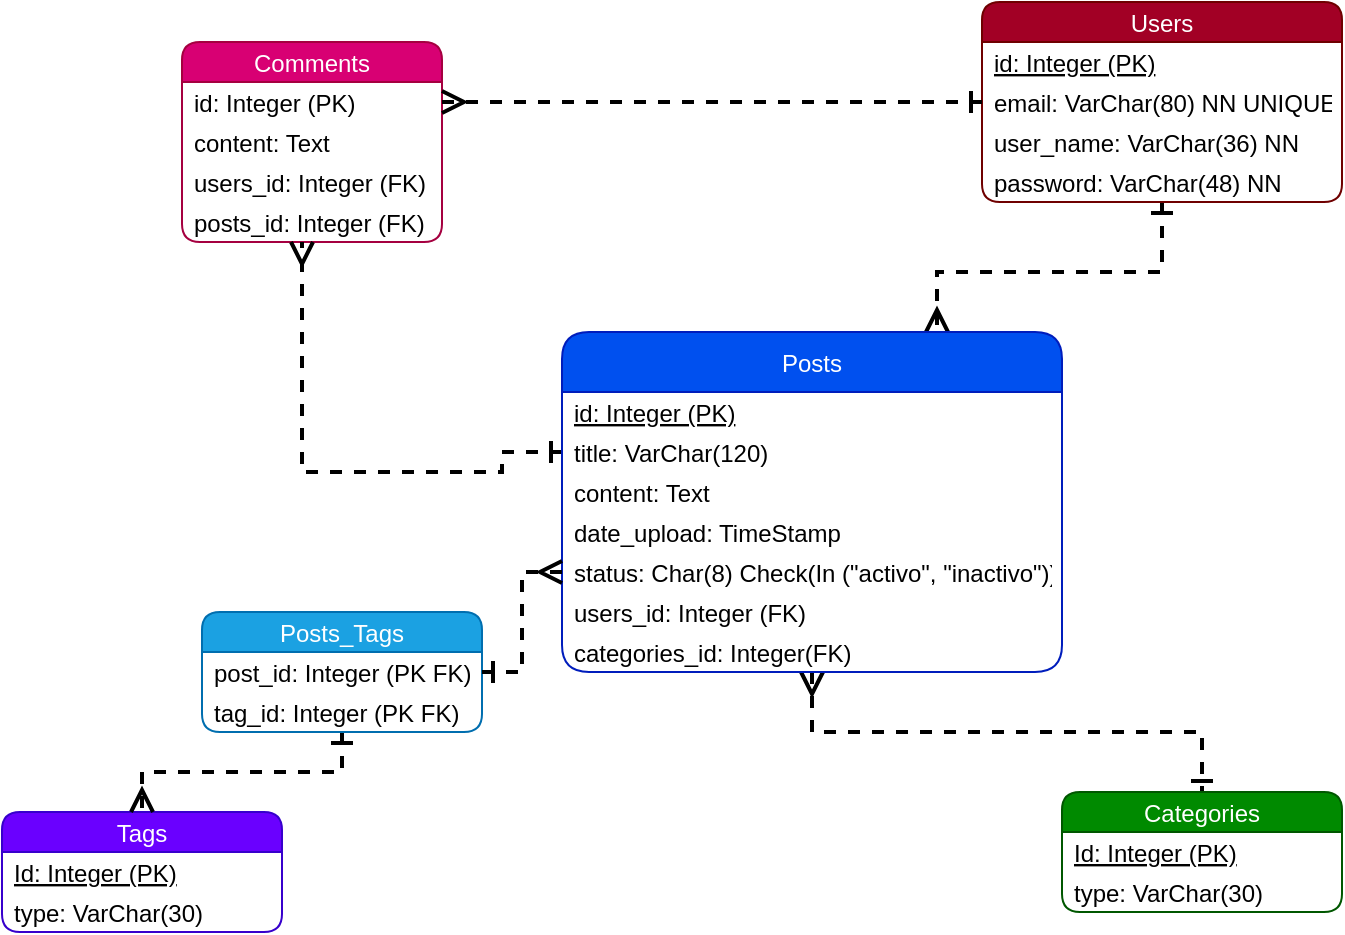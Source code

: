 <mxfile version="16.1.2" type="device"><diagram id="-Vph5WIk9c4kY5mQ3lh_" name="Page-1"><mxGraphModel dx="1718" dy="1653" grid="1" gridSize="10" guides="1" tooltips="1" connect="1" arrows="1" fold="1" page="1" pageScale="1" pageWidth="850" pageHeight="1100" background="none" math="0" shadow="0"><root><mxCell id="0"/><mxCell id="1" parent="0"/><mxCell id="EKbvVv6ZixiE7X-eRIgU-75" value="Comments" style="swimlane;fontStyle=0;childLayout=stackLayout;horizontal=1;startSize=20;horizontalStack=0;resizeParent=1;resizeParentMax=0;resizeLast=0;collapsible=1;marginBottom=0;rounded=1;shadow=0;glass=0;sketch=0;strokeColor=#A50040;strokeWidth=1;fillColor=#d80073;fontColor=#ffffff;" vertex="1" parent="1"><mxGeometry x="-720" y="-995" width="130" height="100" as="geometry"><mxRectangle x="-730" y="-1010" width="50" height="20" as="alternateBounds"/></mxGeometry></mxCell><mxCell id="EKbvVv6ZixiE7X-eRIgU-76" value="id: Integer (PK)" style="text;strokeColor=none;fillColor=none;align=left;verticalAlign=middle;spacingLeft=4;spacingRight=4;overflow=hidden;points=[[0,0.5],[1,0.5]];portConstraint=eastwest;rotatable=0;rounded=1;shadow=0;glass=0;sketch=0;" vertex="1" parent="EKbvVv6ZixiE7X-eRIgU-75"><mxGeometry y="20" width="130" height="20" as="geometry"/></mxCell><mxCell id="EKbvVv6ZixiE7X-eRIgU-77" value="content: Text" style="text;strokeColor=none;fillColor=none;align=left;verticalAlign=middle;spacingLeft=4;spacingRight=4;overflow=hidden;points=[[0,0.5],[1,0.5]];portConstraint=eastwest;rotatable=0;rounded=1;shadow=0;glass=0;sketch=0;" vertex="1" parent="EKbvVv6ZixiE7X-eRIgU-75"><mxGeometry y="40" width="130" height="20" as="geometry"/></mxCell><mxCell id="EKbvVv6ZixiE7X-eRIgU-107" value="users_id: Integer (FK)" style="text;strokeColor=none;fillColor=none;align=left;verticalAlign=middle;spacingLeft=4;spacingRight=4;overflow=hidden;points=[[0,0.5],[1,0.5]];portConstraint=eastwest;rotatable=0;rounded=1;shadow=0;glass=0;sketch=0;" vertex="1" parent="EKbvVv6ZixiE7X-eRIgU-75"><mxGeometry y="60" width="130" height="20" as="geometry"/></mxCell><mxCell id="EKbvVv6ZixiE7X-eRIgU-106" value="posts_id: Integer (FK)" style="text;strokeColor=none;fillColor=none;align=left;verticalAlign=middle;spacingLeft=4;spacingRight=4;overflow=hidden;points=[[0,0.5],[1,0.5]];portConstraint=eastwest;rotatable=0;rounded=1;shadow=0;glass=0;sketch=0;" vertex="1" parent="EKbvVv6ZixiE7X-eRIgU-75"><mxGeometry y="80" width="130" height="20" as="geometry"/></mxCell><mxCell id="EKbvVv6ZixiE7X-eRIgU-95" style="edgeStyle=orthogonalEdgeStyle;rounded=0;orthogonalLoop=1;jettySize=auto;html=1;dashed=1;startArrow=ERone;startFill=0;endArrow=ERmany;endFill=0;startSize=8;endSize=8;strokeWidth=2;entryX=0.75;entryY=0;entryDx=0;entryDy=0;" edge="1" parent="1" source="EKbvVv6ZixiE7X-eRIgU-80" target="EKbvVv6ZixiE7X-eRIgU-86"><mxGeometry relative="1" as="geometry"><Array as="points"><mxPoint x="-230" y="-880"/><mxPoint x="-342" y="-880"/></Array></mxGeometry></mxCell><mxCell id="EKbvVv6ZixiE7X-eRIgU-80" value="Users" style="swimlane;fontStyle=0;childLayout=stackLayout;horizontal=1;startSize=20;horizontalStack=0;resizeParent=1;resizeParentMax=0;resizeLast=0;collapsible=1;marginBottom=0;rounded=1;shadow=0;glass=0;sketch=0;strokeColor=#6F0000;strokeWidth=1;fillColor=#a20025;fontColor=#ffffff;" vertex="1" parent="1"><mxGeometry x="-320" y="-1015" width="180" height="100" as="geometry"/></mxCell><mxCell id="EKbvVv6ZixiE7X-eRIgU-81" value="id: Integer (PK)" style="text;strokeColor=none;fillColor=none;align=left;verticalAlign=middle;spacingLeft=4;spacingRight=4;overflow=hidden;points=[[0,0.5],[1,0.5]];portConstraint=eastwest;rotatable=0;rounded=1;shadow=0;glass=0;sketch=0;fontStyle=4" vertex="1" parent="EKbvVv6ZixiE7X-eRIgU-80"><mxGeometry y="20" width="180" height="20" as="geometry"/></mxCell><mxCell id="EKbvVv6ZixiE7X-eRIgU-82" value="email: VarChar(80) NN UNIQUE" style="text;strokeColor=none;fillColor=none;align=left;verticalAlign=middle;spacingLeft=4;spacingRight=4;overflow=hidden;points=[[0,0.5],[1,0.5]];portConstraint=eastwest;rotatable=0;rounded=1;shadow=0;glass=0;sketch=0;" vertex="1" parent="EKbvVv6ZixiE7X-eRIgU-80"><mxGeometry y="40" width="180" height="20" as="geometry"/></mxCell><mxCell id="EKbvVv6ZixiE7X-eRIgU-83" value="user_name: VarChar(36) NN" style="text;strokeColor=none;fillColor=none;align=left;verticalAlign=middle;spacingLeft=4;spacingRight=4;overflow=hidden;points=[[0,0.5],[1,0.5]];portConstraint=eastwest;rotatable=0;rounded=1;shadow=0;glass=0;sketch=0;" vertex="1" parent="EKbvVv6ZixiE7X-eRIgU-80"><mxGeometry y="60" width="180" height="20" as="geometry"/></mxCell><mxCell id="EKbvVv6ZixiE7X-eRIgU-84" value="password: VarChar(48) NN" style="text;strokeColor=none;fillColor=none;align=left;verticalAlign=middle;spacingLeft=4;spacingRight=4;overflow=hidden;points=[[0,0.5],[1,0.5]];portConstraint=eastwest;rotatable=0;rounded=1;shadow=0;glass=0;sketch=0;" vertex="1" parent="EKbvVv6ZixiE7X-eRIgU-80"><mxGeometry y="80" width="180" height="20" as="geometry"/></mxCell><mxCell id="EKbvVv6ZixiE7X-eRIgU-85" style="edgeStyle=orthogonalEdgeStyle;rounded=0;orthogonalLoop=1;jettySize=auto;html=1;entryX=1;entryY=0.5;entryDx=0;entryDy=0;startArrow=ERone;startFill=0;endArrow=ERmany;endFill=0;startSize=8;endSize=8;strokeWidth=2;dashed=1;" edge="1" parent="1" source="EKbvVv6ZixiE7X-eRIgU-82" target="EKbvVv6ZixiE7X-eRIgU-76"><mxGeometry relative="1" as="geometry"/></mxCell><mxCell id="EKbvVv6ZixiE7X-eRIgU-94" style="edgeStyle=orthogonalEdgeStyle;rounded=0;orthogonalLoop=1;jettySize=auto;html=1;dashed=1;startArrow=ERone;startFill=0;endArrow=ERmany;endFill=0;startSize=8;endSize=8;strokeWidth=2;exitX=0;exitY=0.5;exitDx=0;exitDy=0;" edge="1" parent="1" source="EKbvVv6ZixiE7X-eRIgU-90" target="EKbvVv6ZixiE7X-eRIgU-75"><mxGeometry relative="1" as="geometry"><mxPoint x="-540" y="-760" as="sourcePoint"/><Array as="points"><mxPoint x="-560" y="-790"/><mxPoint x="-560" y="-780"/><mxPoint x="-660" y="-780"/></Array></mxGeometry></mxCell><mxCell id="EKbvVv6ZixiE7X-eRIgU-100" style="edgeStyle=orthogonalEdgeStyle;rounded=0;orthogonalLoop=1;jettySize=auto;html=1;entryX=0.5;entryY=0;entryDx=0;entryDy=0;dashed=1;startArrow=ERmany;startFill=0;endArrow=ERone;endFill=0;startSize=8;endSize=8;strokeWidth=2;" edge="1" parent="1" source="EKbvVv6ZixiE7X-eRIgU-86" target="EKbvVv6ZixiE7X-eRIgU-96"><mxGeometry relative="1" as="geometry"/></mxCell><mxCell id="EKbvVv6ZixiE7X-eRIgU-86" value="Posts" style="swimlane;fontStyle=0;childLayout=stackLayout;horizontal=1;startSize=30;horizontalStack=0;resizeParent=1;resizeParentMax=0;resizeLast=0;collapsible=1;marginBottom=0;rounded=1;shadow=0;glass=0;sketch=0;strokeColor=#001DBC;strokeWidth=1;fillColor=#0050ef;fontColor=#ffffff;" vertex="1" parent="1"><mxGeometry x="-530" y="-850" width="250" height="170" as="geometry"/></mxCell><mxCell id="EKbvVv6ZixiE7X-eRIgU-89" value="id: Integer (PK)" style="text;strokeColor=none;fillColor=none;align=left;verticalAlign=middle;spacingLeft=4;spacingRight=4;overflow=hidden;points=[[0,0.5],[1,0.5]];portConstraint=eastwest;rotatable=0;rounded=1;shadow=0;glass=0;sketch=0;fontStyle=4" vertex="1" parent="EKbvVv6ZixiE7X-eRIgU-86"><mxGeometry y="30" width="250" height="20" as="geometry"/></mxCell><mxCell id="EKbvVv6ZixiE7X-eRIgU-90" value="title: VarChar(120)" style="text;strokeColor=none;fillColor=none;align=left;verticalAlign=middle;spacingLeft=4;spacingRight=4;overflow=hidden;points=[[0,0.5],[1,0.5]];portConstraint=eastwest;rotatable=0;rounded=1;shadow=0;glass=0;sketch=0;fontStyle=0" vertex="1" parent="EKbvVv6ZixiE7X-eRIgU-86"><mxGeometry y="50" width="250" height="20" as="geometry"/></mxCell><mxCell id="EKbvVv6ZixiE7X-eRIgU-91" value="content: Text" style="text;strokeColor=none;fillColor=none;align=left;verticalAlign=middle;spacingLeft=4;spacingRight=4;overflow=hidden;points=[[0,0.5],[1,0.5]];portConstraint=eastwest;rotatable=0;rounded=1;shadow=0;glass=0;sketch=0;fontStyle=0" vertex="1" parent="EKbvVv6ZixiE7X-eRIgU-86"><mxGeometry y="70" width="250" height="20" as="geometry"/></mxCell><mxCell id="EKbvVv6ZixiE7X-eRIgU-92" value="date_upload: TimeStamp" style="text;strokeColor=none;fillColor=none;align=left;verticalAlign=middle;spacingLeft=4;spacingRight=4;overflow=hidden;points=[[0,0.5],[1,0.5]];portConstraint=eastwest;rotatable=0;rounded=1;shadow=0;glass=0;sketch=0;fontStyle=0" vertex="1" parent="EKbvVv6ZixiE7X-eRIgU-86"><mxGeometry y="90" width="250" height="20" as="geometry"/></mxCell><mxCell id="EKbvVv6ZixiE7X-eRIgU-110" value="status: Char(8) Check(In (&quot;activo&quot;, &quot;inactivo&quot;))" style="text;strokeColor=none;fillColor=none;align=left;verticalAlign=middle;spacingLeft=4;spacingRight=4;overflow=hidden;points=[[0,0.5],[1,0.5]];portConstraint=eastwest;rotatable=0;rounded=1;shadow=0;glass=0;sketch=0;fontStyle=0" vertex="1" parent="EKbvVv6ZixiE7X-eRIgU-86"><mxGeometry y="110" width="250" height="20" as="geometry"/></mxCell><mxCell id="EKbvVv6ZixiE7X-eRIgU-108" value="users_id: Integer (FK)" style="text;strokeColor=none;fillColor=none;align=left;verticalAlign=middle;spacingLeft=4;spacingRight=4;overflow=hidden;points=[[0,0.5],[1,0.5]];portConstraint=eastwest;rotatable=0;rounded=1;shadow=0;glass=0;sketch=0;" vertex="1" parent="EKbvVv6ZixiE7X-eRIgU-86"><mxGeometry y="130" width="250" height="20" as="geometry"/></mxCell><mxCell id="EKbvVv6ZixiE7X-eRIgU-109" value="categories_id: Integer(FK)" style="text;strokeColor=none;fillColor=none;align=left;verticalAlign=middle;spacingLeft=4;spacingRight=4;overflow=hidden;points=[[0,0.5],[1,0.5]];portConstraint=eastwest;rotatable=0;rounded=1;shadow=0;glass=0;sketch=0;" vertex="1" parent="EKbvVv6ZixiE7X-eRIgU-86"><mxGeometry y="150" width="250" height="20" as="geometry"/></mxCell><mxCell id="EKbvVv6ZixiE7X-eRIgU-96" value="Categories" style="swimlane;fontStyle=0;childLayout=stackLayout;horizontal=1;startSize=20;horizontalStack=0;resizeParent=1;resizeParentMax=0;resizeLast=0;collapsible=1;marginBottom=0;rounded=1;shadow=0;glass=0;sketch=0;strokeColor=#005700;strokeWidth=1;fillColor=#008a00;fontColor=#ffffff;" vertex="1" parent="1"><mxGeometry x="-280" y="-620" width="140" height="60" as="geometry"/></mxCell><mxCell id="EKbvVv6ZixiE7X-eRIgU-97" value="Id: Integer (PK)" style="text;strokeColor=none;fillColor=none;align=left;verticalAlign=middle;spacingLeft=4;spacingRight=4;overflow=hidden;points=[[0,0.5],[1,0.5]];portConstraint=eastwest;rotatable=0;rounded=1;shadow=0;glass=0;sketch=0;fontStyle=4" vertex="1" parent="EKbvVv6ZixiE7X-eRIgU-96"><mxGeometry y="20" width="140" height="20" as="geometry"/></mxCell><mxCell id="EKbvVv6ZixiE7X-eRIgU-98" value="type: VarChar(30)" style="text;strokeColor=none;fillColor=none;align=left;verticalAlign=middle;spacingLeft=4;spacingRight=4;overflow=hidden;points=[[0,0.5],[1,0.5]];portConstraint=eastwest;rotatable=0;rounded=1;shadow=0;glass=0;sketch=0;" vertex="1" parent="EKbvVv6ZixiE7X-eRIgU-96"><mxGeometry y="40" width="140" height="20" as="geometry"/></mxCell><mxCell id="EKbvVv6ZixiE7X-eRIgU-101" value="Tags" style="swimlane;fontStyle=0;childLayout=stackLayout;horizontal=1;startSize=20;horizontalStack=0;resizeParent=1;resizeParentMax=0;resizeLast=0;collapsible=1;marginBottom=0;rounded=1;shadow=0;glass=0;sketch=0;strokeColor=#3700CC;strokeWidth=1;fillColor=#6a00ff;fontColor=#ffffff;" vertex="1" parent="1"><mxGeometry x="-810" y="-610" width="140" height="60" as="geometry"/></mxCell><mxCell id="EKbvVv6ZixiE7X-eRIgU-102" value="Id: Integer (PK)" style="text;strokeColor=none;fillColor=none;align=left;verticalAlign=middle;spacingLeft=4;spacingRight=4;overflow=hidden;points=[[0,0.5],[1,0.5]];portConstraint=eastwest;rotatable=0;rounded=1;shadow=0;glass=0;sketch=0;fontStyle=4" vertex="1" parent="EKbvVv6ZixiE7X-eRIgU-101"><mxGeometry y="20" width="140" height="20" as="geometry"/></mxCell><mxCell id="EKbvVv6ZixiE7X-eRIgU-103" value="type: VarChar(30)" style="text;strokeColor=none;fillColor=none;align=left;verticalAlign=middle;spacingLeft=4;spacingRight=4;overflow=hidden;points=[[0,0.5],[1,0.5]];portConstraint=eastwest;rotatable=0;rounded=1;shadow=0;glass=0;sketch=0;" vertex="1" parent="EKbvVv6ZixiE7X-eRIgU-101"><mxGeometry y="40" width="140" height="20" as="geometry"/></mxCell><mxCell id="EKbvVv6ZixiE7X-eRIgU-117" style="edgeStyle=orthogonalEdgeStyle;rounded=0;orthogonalLoop=1;jettySize=auto;html=1;entryX=0.5;entryY=0;entryDx=0;entryDy=0;dashed=1;startArrow=ERone;startFill=0;endArrow=ERmany;endFill=0;startSize=8;endSize=8;strokeWidth=2;" edge="1" parent="1" source="EKbvVv6ZixiE7X-eRIgU-112" target="EKbvVv6ZixiE7X-eRIgU-101"><mxGeometry relative="1" as="geometry"/></mxCell><mxCell id="EKbvVv6ZixiE7X-eRIgU-112" value="Posts_Tags" style="swimlane;fontStyle=0;childLayout=stackLayout;horizontal=1;startSize=20;horizontalStack=0;resizeParent=1;resizeParentMax=0;resizeLast=0;collapsible=1;marginBottom=0;rounded=1;shadow=0;glass=0;sketch=0;strokeColor=#006EAF;strokeWidth=1;fillColor=#1ba1e2;fontColor=#ffffff;" vertex="1" parent="1"><mxGeometry x="-710" y="-710" width="140" height="60" as="geometry"/></mxCell><mxCell id="EKbvVv6ZixiE7X-eRIgU-113" value="post_id: Integer (PK FK)" style="text;strokeColor=none;fillColor=none;align=left;verticalAlign=middle;spacingLeft=4;spacingRight=4;overflow=hidden;points=[[0,0.5],[1,0.5]];portConstraint=eastwest;rotatable=0;rounded=1;shadow=0;glass=0;sketch=0;" vertex="1" parent="EKbvVv6ZixiE7X-eRIgU-112"><mxGeometry y="20" width="140" height="20" as="geometry"/></mxCell><mxCell id="EKbvVv6ZixiE7X-eRIgU-114" value="tag_id: Integer (PK FK)" style="text;strokeColor=none;fillColor=none;align=left;verticalAlign=middle;spacingLeft=4;spacingRight=4;overflow=hidden;points=[[0,0.5],[1,0.5]];portConstraint=eastwest;rotatable=0;rounded=1;shadow=0;glass=0;sketch=0;" vertex="1" parent="EKbvVv6ZixiE7X-eRIgU-112"><mxGeometry y="40" width="140" height="20" as="geometry"/></mxCell><mxCell id="EKbvVv6ZixiE7X-eRIgU-116" style="edgeStyle=orthogonalEdgeStyle;rounded=0;orthogonalLoop=1;jettySize=auto;html=1;entryX=0;entryY=0.5;entryDx=0;entryDy=0;dashed=1;startArrow=ERone;startFill=0;endArrow=ERmany;endFill=0;startSize=8;endSize=8;strokeWidth=2;" edge="1" parent="1" source="EKbvVv6ZixiE7X-eRIgU-113" target="EKbvVv6ZixiE7X-eRIgU-110"><mxGeometry relative="1" as="geometry"/></mxCell></root></mxGraphModel></diagram></mxfile>